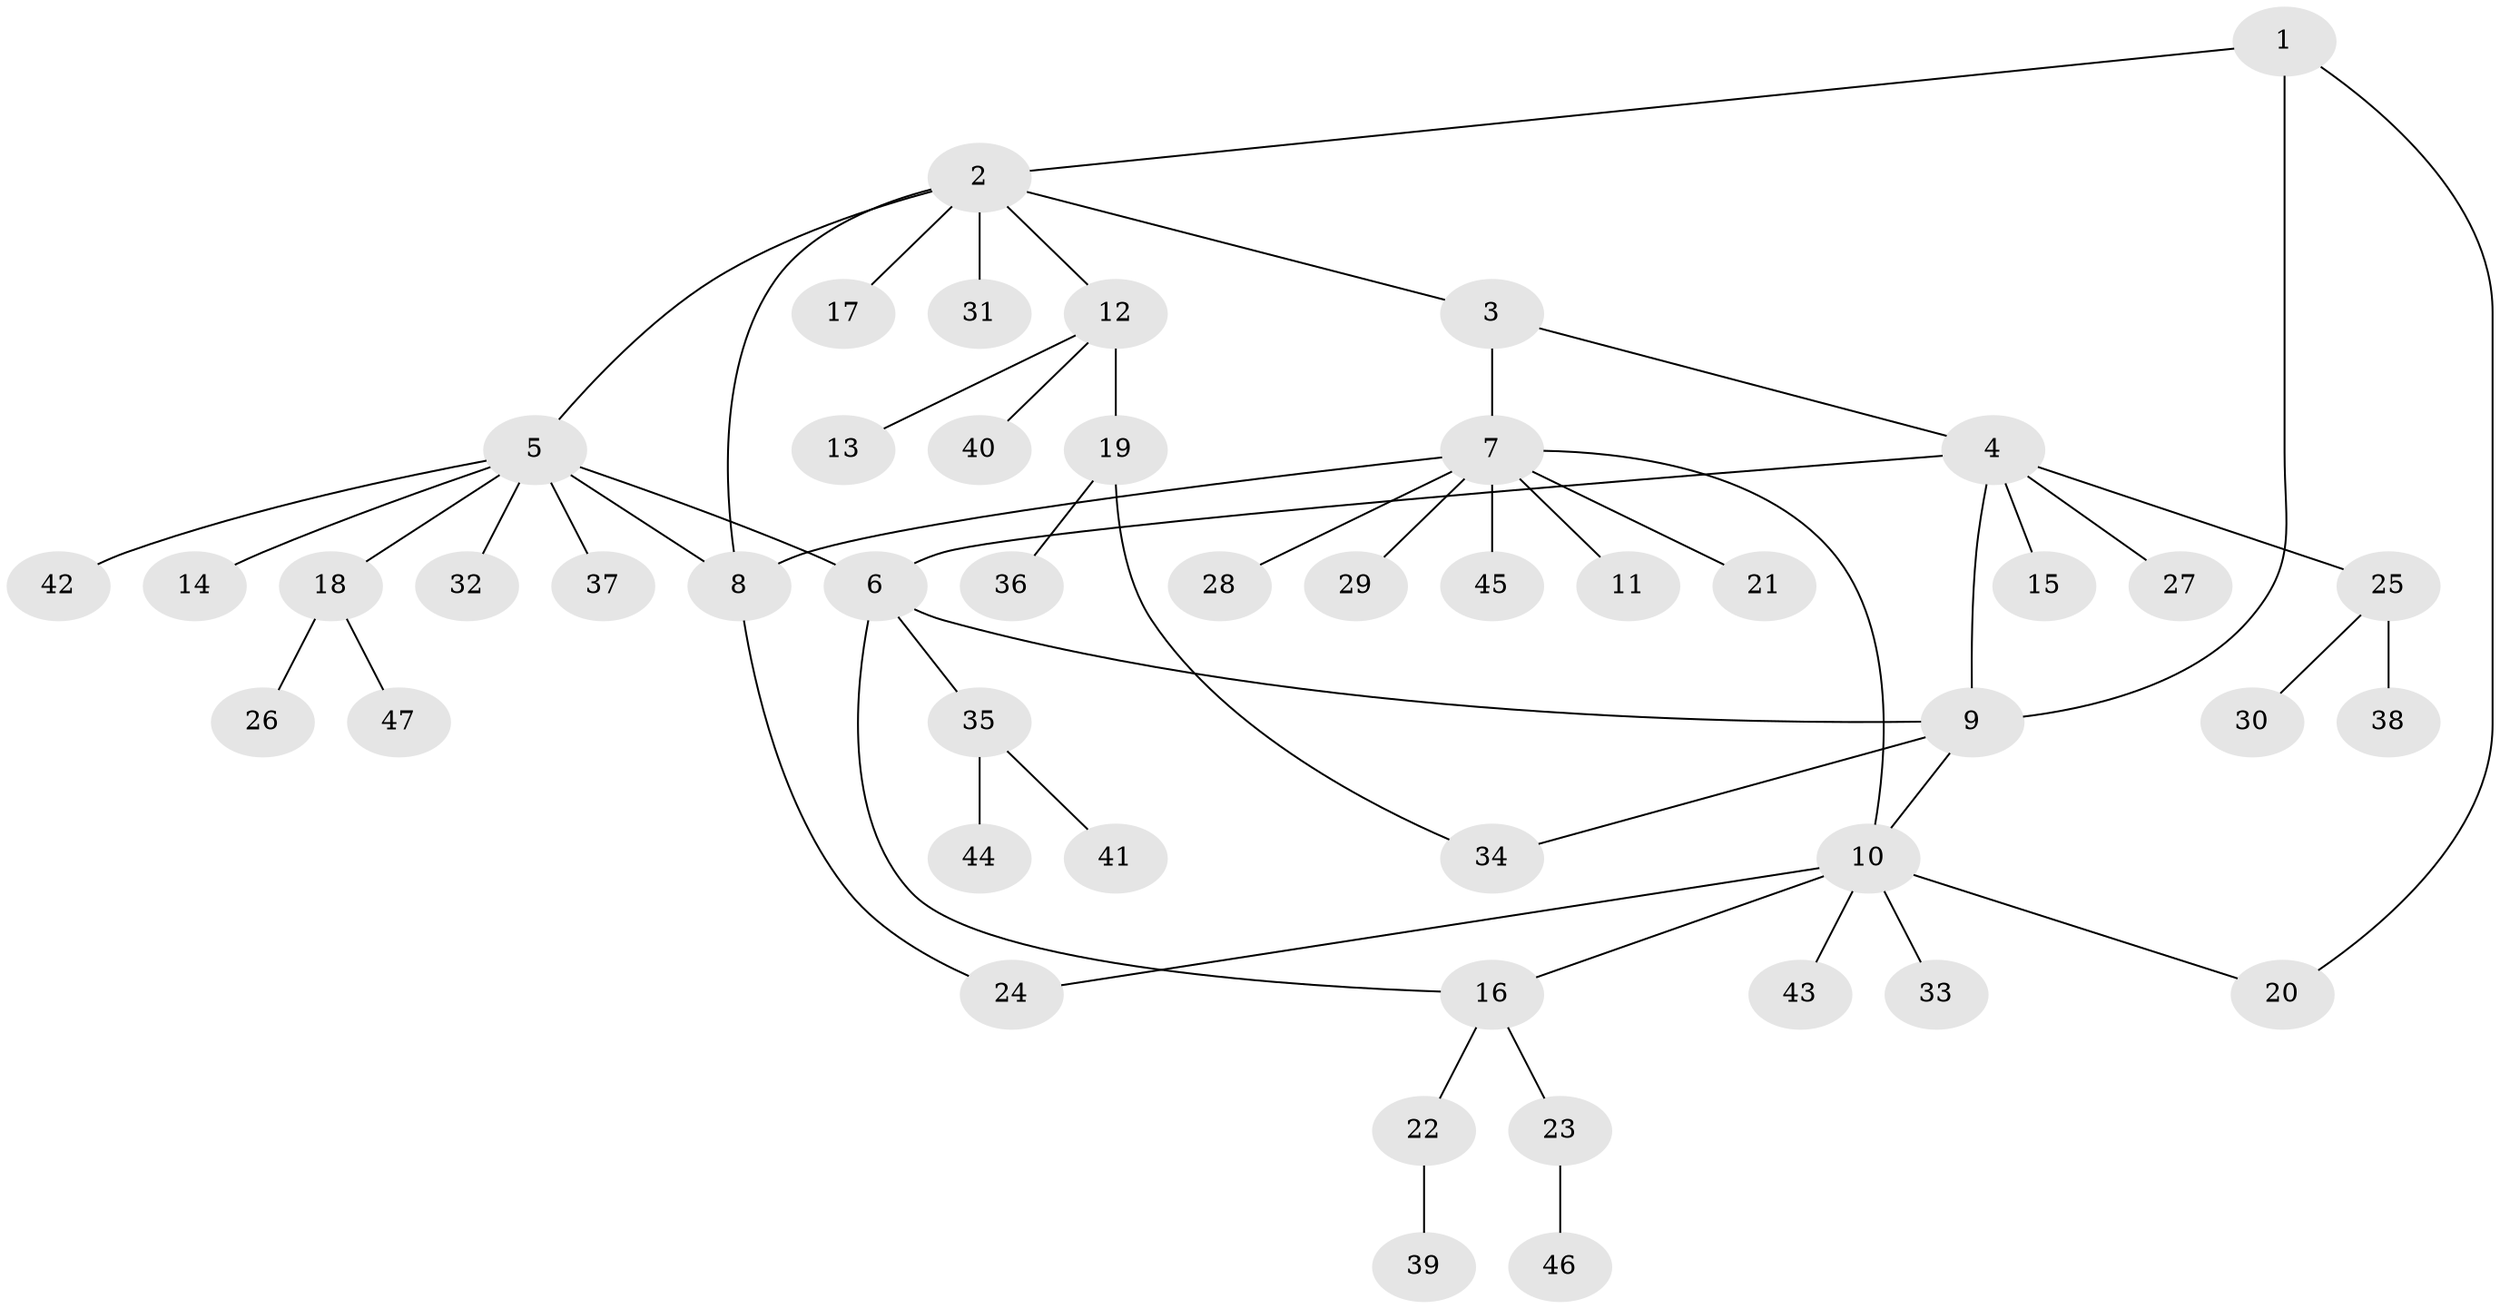 // Generated by graph-tools (version 1.1) at 2025/50/03/09/25 03:50:42]
// undirected, 47 vertices, 56 edges
graph export_dot {
graph [start="1"]
  node [color=gray90,style=filled];
  1;
  2;
  3;
  4;
  5;
  6;
  7;
  8;
  9;
  10;
  11;
  12;
  13;
  14;
  15;
  16;
  17;
  18;
  19;
  20;
  21;
  22;
  23;
  24;
  25;
  26;
  27;
  28;
  29;
  30;
  31;
  32;
  33;
  34;
  35;
  36;
  37;
  38;
  39;
  40;
  41;
  42;
  43;
  44;
  45;
  46;
  47;
  1 -- 2;
  1 -- 9;
  1 -- 20;
  2 -- 3;
  2 -- 5;
  2 -- 8;
  2 -- 12;
  2 -- 17;
  2 -- 31;
  3 -- 4;
  3 -- 7;
  4 -- 6;
  4 -- 9;
  4 -- 15;
  4 -- 25;
  4 -- 27;
  5 -- 6;
  5 -- 8;
  5 -- 14;
  5 -- 18;
  5 -- 32;
  5 -- 37;
  5 -- 42;
  6 -- 9;
  6 -- 16;
  6 -- 35;
  7 -- 8;
  7 -- 10;
  7 -- 11;
  7 -- 21;
  7 -- 28;
  7 -- 29;
  7 -- 45;
  8 -- 24;
  9 -- 10;
  9 -- 34;
  10 -- 16;
  10 -- 20;
  10 -- 24;
  10 -- 33;
  10 -- 43;
  12 -- 13;
  12 -- 19;
  12 -- 40;
  16 -- 22;
  16 -- 23;
  18 -- 26;
  18 -- 47;
  19 -- 34;
  19 -- 36;
  22 -- 39;
  23 -- 46;
  25 -- 30;
  25 -- 38;
  35 -- 41;
  35 -- 44;
}
